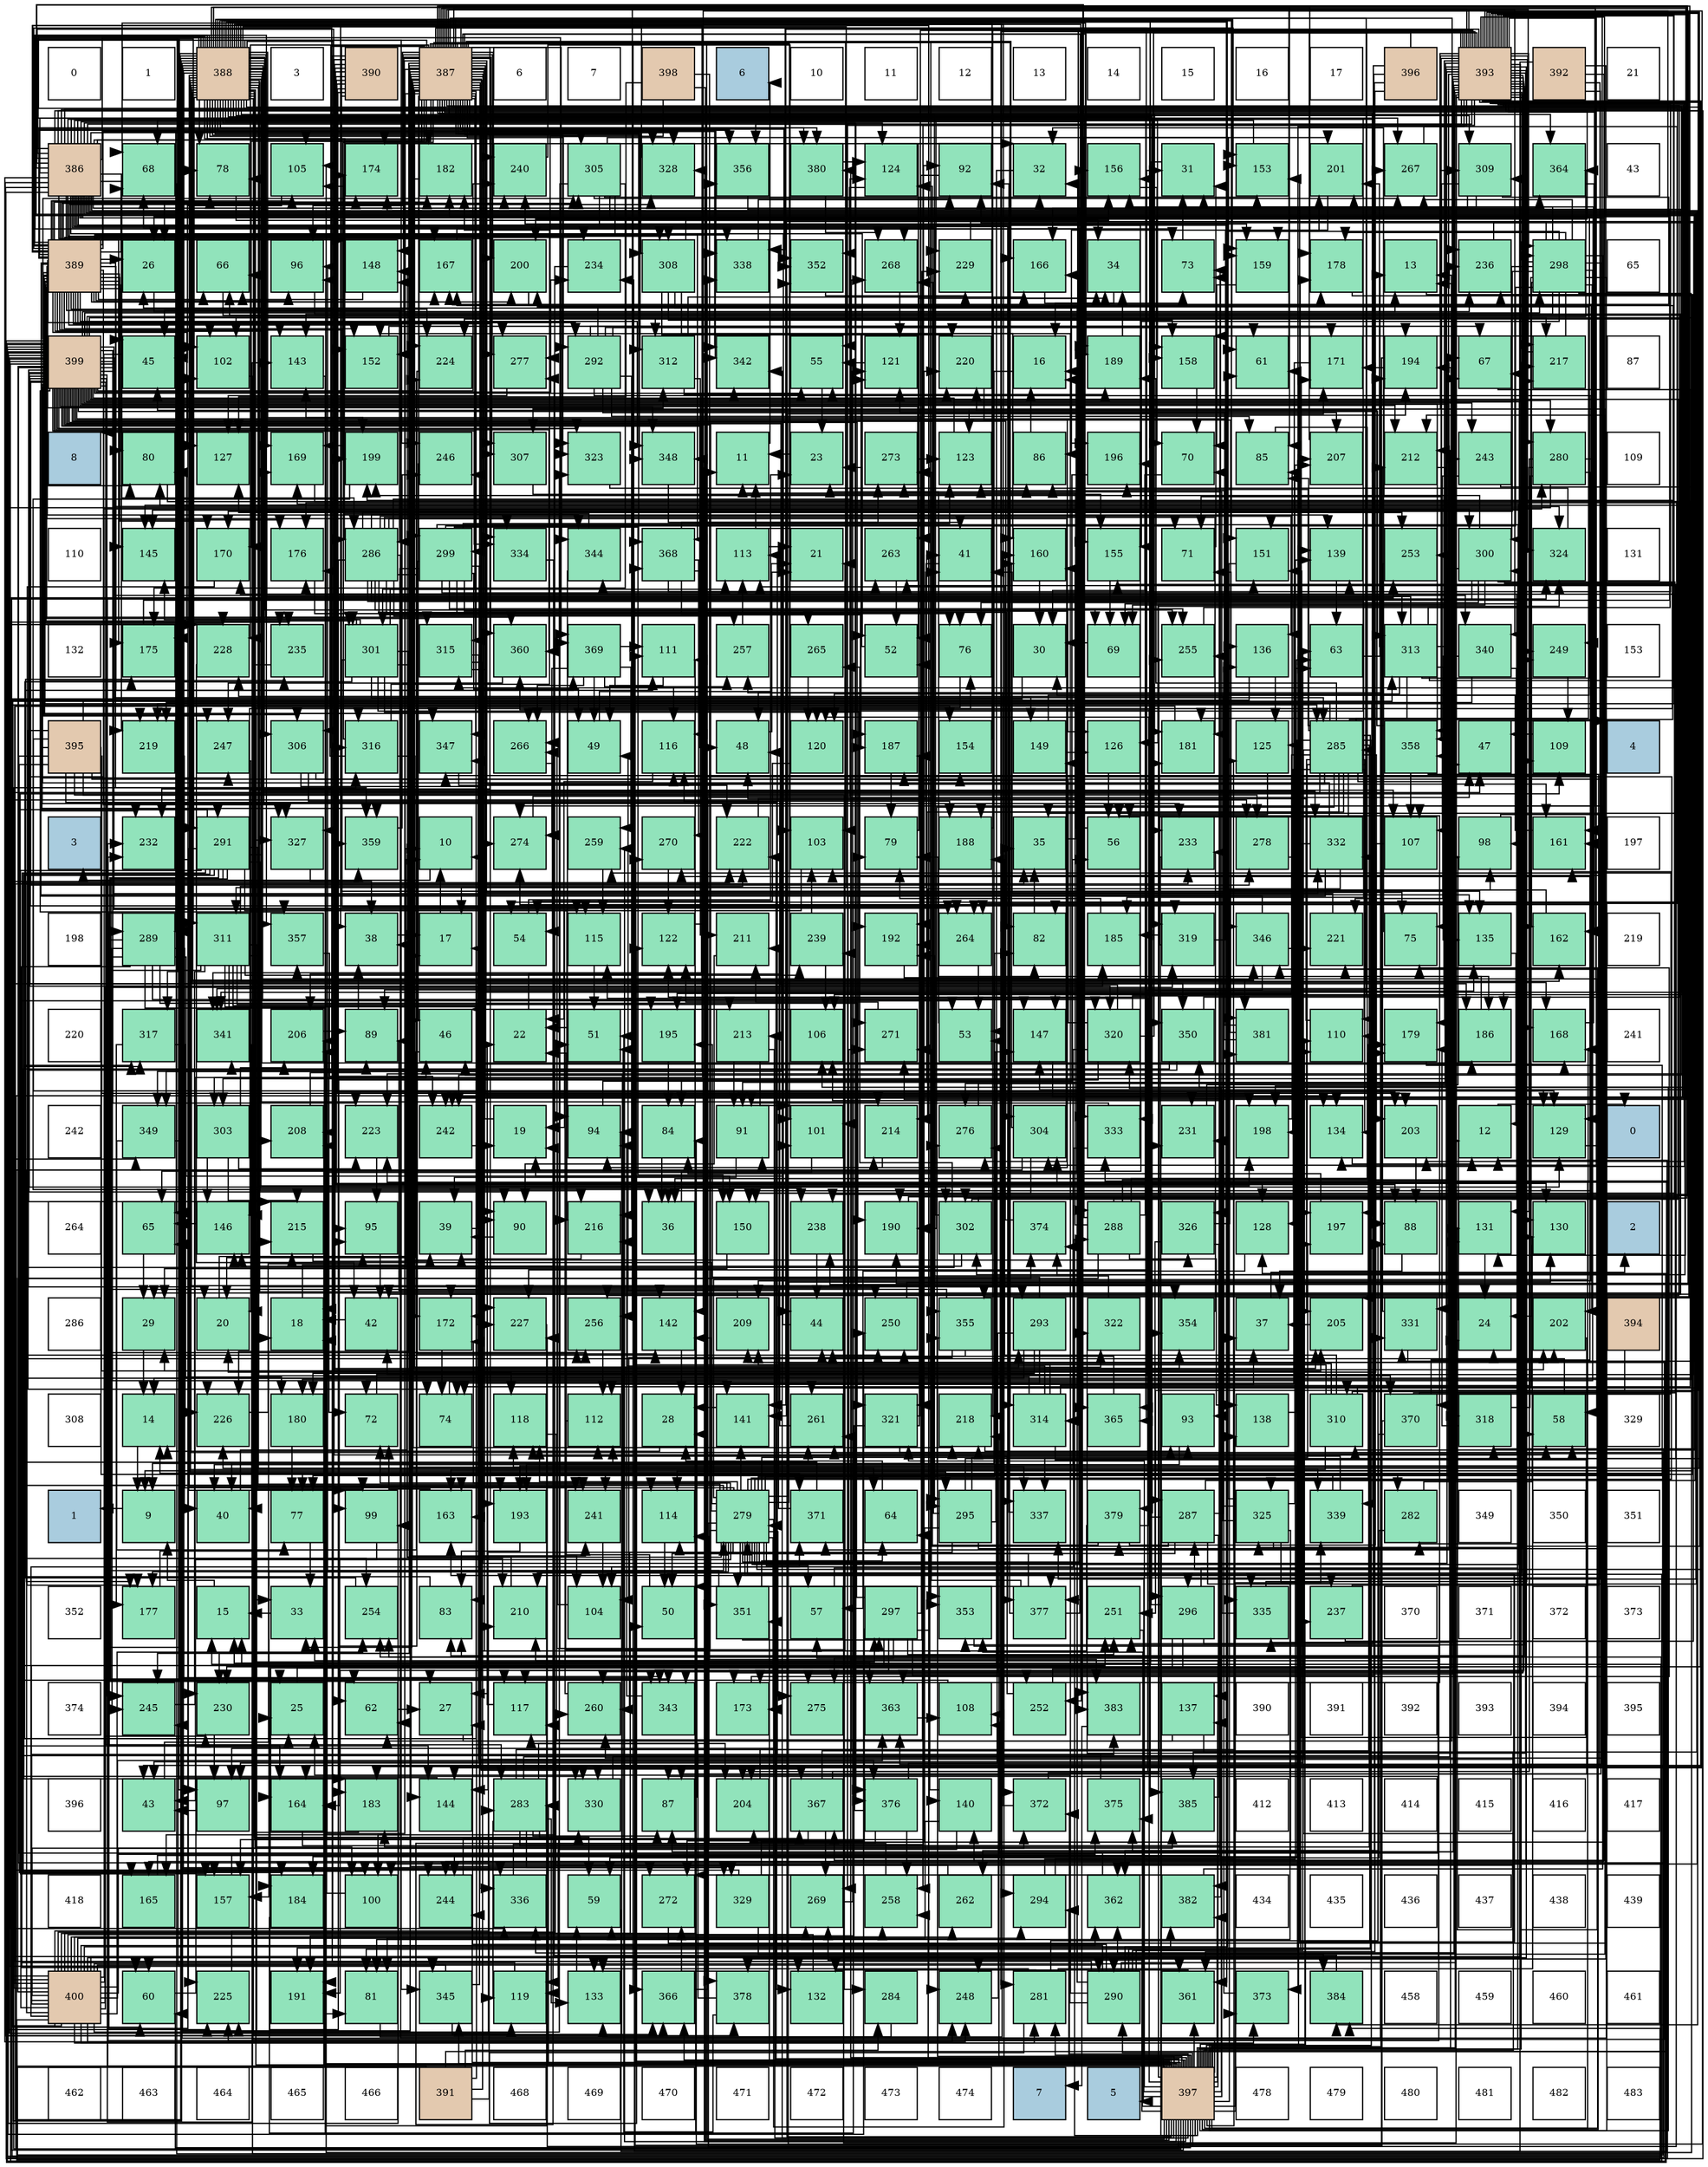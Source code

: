 digraph layout{
 rankdir=TB;
 splines=ortho;
 node [style=filled shape=square fixedsize=true width=0.6];
0[label="0", fontsize=8, fillcolor="#ffffff"];
1[label="1", fontsize=8, fillcolor="#ffffff"];
2[label="388", fontsize=8, fillcolor="#e3c9af"];
3[label="3", fontsize=8, fillcolor="#ffffff"];
4[label="390", fontsize=8, fillcolor="#e3c9af"];
5[label="387", fontsize=8, fillcolor="#e3c9af"];
6[label="6", fontsize=8, fillcolor="#ffffff"];
7[label="7", fontsize=8, fillcolor="#ffffff"];
8[label="398", fontsize=8, fillcolor="#e3c9af"];
9[label="6", fontsize=8, fillcolor="#a9ccde"];
10[label="10", fontsize=8, fillcolor="#ffffff"];
11[label="11", fontsize=8, fillcolor="#ffffff"];
12[label="12", fontsize=8, fillcolor="#ffffff"];
13[label="13", fontsize=8, fillcolor="#ffffff"];
14[label="14", fontsize=8, fillcolor="#ffffff"];
15[label="15", fontsize=8, fillcolor="#ffffff"];
16[label="16", fontsize=8, fillcolor="#ffffff"];
17[label="17", fontsize=8, fillcolor="#ffffff"];
18[label="396", fontsize=8, fillcolor="#e3c9af"];
19[label="393", fontsize=8, fillcolor="#e3c9af"];
20[label="392", fontsize=8, fillcolor="#e3c9af"];
21[label="21", fontsize=8, fillcolor="#ffffff"];
22[label="386", fontsize=8, fillcolor="#e3c9af"];
23[label="68", fontsize=8, fillcolor="#91e3bb"];
24[label="78", fontsize=8, fillcolor="#91e3bb"];
25[label="105", fontsize=8, fillcolor="#91e3bb"];
26[label="174", fontsize=8, fillcolor="#91e3bb"];
27[label="182", fontsize=8, fillcolor="#91e3bb"];
28[label="240", fontsize=8, fillcolor="#91e3bb"];
29[label="305", fontsize=8, fillcolor="#91e3bb"];
30[label="328", fontsize=8, fillcolor="#91e3bb"];
31[label="356", fontsize=8, fillcolor="#91e3bb"];
32[label="380", fontsize=8, fillcolor="#91e3bb"];
33[label="124", fontsize=8, fillcolor="#91e3bb"];
34[label="92", fontsize=8, fillcolor="#91e3bb"];
35[label="32", fontsize=8, fillcolor="#91e3bb"];
36[label="156", fontsize=8, fillcolor="#91e3bb"];
37[label="31", fontsize=8, fillcolor="#91e3bb"];
38[label="153", fontsize=8, fillcolor="#91e3bb"];
39[label="201", fontsize=8, fillcolor="#91e3bb"];
40[label="267", fontsize=8, fillcolor="#91e3bb"];
41[label="309", fontsize=8, fillcolor="#91e3bb"];
42[label="364", fontsize=8, fillcolor="#91e3bb"];
43[label="43", fontsize=8, fillcolor="#ffffff"];
44[label="389", fontsize=8, fillcolor="#e3c9af"];
45[label="26", fontsize=8, fillcolor="#91e3bb"];
46[label="66", fontsize=8, fillcolor="#91e3bb"];
47[label="96", fontsize=8, fillcolor="#91e3bb"];
48[label="148", fontsize=8, fillcolor="#91e3bb"];
49[label="167", fontsize=8, fillcolor="#91e3bb"];
50[label="200", fontsize=8, fillcolor="#91e3bb"];
51[label="234", fontsize=8, fillcolor="#91e3bb"];
52[label="308", fontsize=8, fillcolor="#91e3bb"];
53[label="338", fontsize=8, fillcolor="#91e3bb"];
54[label="352", fontsize=8, fillcolor="#91e3bb"];
55[label="268", fontsize=8, fillcolor="#91e3bb"];
56[label="229", fontsize=8, fillcolor="#91e3bb"];
57[label="166", fontsize=8, fillcolor="#91e3bb"];
58[label="34", fontsize=8, fillcolor="#91e3bb"];
59[label="73", fontsize=8, fillcolor="#91e3bb"];
60[label="159", fontsize=8, fillcolor="#91e3bb"];
61[label="178", fontsize=8, fillcolor="#91e3bb"];
62[label="13", fontsize=8, fillcolor="#91e3bb"];
63[label="236", fontsize=8, fillcolor="#91e3bb"];
64[label="298", fontsize=8, fillcolor="#91e3bb"];
65[label="65", fontsize=8, fillcolor="#ffffff"];
66[label="399", fontsize=8, fillcolor="#e3c9af"];
67[label="45", fontsize=8, fillcolor="#91e3bb"];
68[label="102", fontsize=8, fillcolor="#91e3bb"];
69[label="143", fontsize=8, fillcolor="#91e3bb"];
70[label="152", fontsize=8, fillcolor="#91e3bb"];
71[label="224", fontsize=8, fillcolor="#91e3bb"];
72[label="277", fontsize=8, fillcolor="#91e3bb"];
73[label="292", fontsize=8, fillcolor="#91e3bb"];
74[label="312", fontsize=8, fillcolor="#91e3bb"];
75[label="342", fontsize=8, fillcolor="#91e3bb"];
76[label="55", fontsize=8, fillcolor="#91e3bb"];
77[label="121", fontsize=8, fillcolor="#91e3bb"];
78[label="220", fontsize=8, fillcolor="#91e3bb"];
79[label="16", fontsize=8, fillcolor="#91e3bb"];
80[label="189", fontsize=8, fillcolor="#91e3bb"];
81[label="158", fontsize=8, fillcolor="#91e3bb"];
82[label="61", fontsize=8, fillcolor="#91e3bb"];
83[label="171", fontsize=8, fillcolor="#91e3bb"];
84[label="194", fontsize=8, fillcolor="#91e3bb"];
85[label="67", fontsize=8, fillcolor="#91e3bb"];
86[label="217", fontsize=8, fillcolor="#91e3bb"];
87[label="87", fontsize=8, fillcolor="#ffffff"];
88[label="8", fontsize=8, fillcolor="#a9ccde"];
89[label="80", fontsize=8, fillcolor="#91e3bb"];
90[label="127", fontsize=8, fillcolor="#91e3bb"];
91[label="169", fontsize=8, fillcolor="#91e3bb"];
92[label="199", fontsize=8, fillcolor="#91e3bb"];
93[label="246", fontsize=8, fillcolor="#91e3bb"];
94[label="307", fontsize=8, fillcolor="#91e3bb"];
95[label="323", fontsize=8, fillcolor="#91e3bb"];
96[label="348", fontsize=8, fillcolor="#91e3bb"];
97[label="11", fontsize=8, fillcolor="#91e3bb"];
98[label="23", fontsize=8, fillcolor="#91e3bb"];
99[label="273", fontsize=8, fillcolor="#91e3bb"];
100[label="123", fontsize=8, fillcolor="#91e3bb"];
101[label="86", fontsize=8, fillcolor="#91e3bb"];
102[label="196", fontsize=8, fillcolor="#91e3bb"];
103[label="70", fontsize=8, fillcolor="#91e3bb"];
104[label="85", fontsize=8, fillcolor="#91e3bb"];
105[label="207", fontsize=8, fillcolor="#91e3bb"];
106[label="212", fontsize=8, fillcolor="#91e3bb"];
107[label="243", fontsize=8, fillcolor="#91e3bb"];
108[label="280", fontsize=8, fillcolor="#91e3bb"];
109[label="109", fontsize=8, fillcolor="#ffffff"];
110[label="110", fontsize=8, fillcolor="#ffffff"];
111[label="145", fontsize=8, fillcolor="#91e3bb"];
112[label="170", fontsize=8, fillcolor="#91e3bb"];
113[label="176", fontsize=8, fillcolor="#91e3bb"];
114[label="286", fontsize=8, fillcolor="#91e3bb"];
115[label="299", fontsize=8, fillcolor="#91e3bb"];
116[label="334", fontsize=8, fillcolor="#91e3bb"];
117[label="344", fontsize=8, fillcolor="#91e3bb"];
118[label="368", fontsize=8, fillcolor="#91e3bb"];
119[label="113", fontsize=8, fillcolor="#91e3bb"];
120[label="21", fontsize=8, fillcolor="#91e3bb"];
121[label="263", fontsize=8, fillcolor="#91e3bb"];
122[label="41", fontsize=8, fillcolor="#91e3bb"];
123[label="160", fontsize=8, fillcolor="#91e3bb"];
124[label="155", fontsize=8, fillcolor="#91e3bb"];
125[label="71", fontsize=8, fillcolor="#91e3bb"];
126[label="151", fontsize=8, fillcolor="#91e3bb"];
127[label="139", fontsize=8, fillcolor="#91e3bb"];
128[label="253", fontsize=8, fillcolor="#91e3bb"];
129[label="300", fontsize=8, fillcolor="#91e3bb"];
130[label="324", fontsize=8, fillcolor="#91e3bb"];
131[label="131", fontsize=8, fillcolor="#ffffff"];
132[label="132", fontsize=8, fillcolor="#ffffff"];
133[label="175", fontsize=8, fillcolor="#91e3bb"];
134[label="228", fontsize=8, fillcolor="#91e3bb"];
135[label="235", fontsize=8, fillcolor="#91e3bb"];
136[label="301", fontsize=8, fillcolor="#91e3bb"];
137[label="315", fontsize=8, fillcolor="#91e3bb"];
138[label="360", fontsize=8, fillcolor="#91e3bb"];
139[label="369", fontsize=8, fillcolor="#91e3bb"];
140[label="111", fontsize=8, fillcolor="#91e3bb"];
141[label="257", fontsize=8, fillcolor="#91e3bb"];
142[label="265", fontsize=8, fillcolor="#91e3bb"];
143[label="52", fontsize=8, fillcolor="#91e3bb"];
144[label="76", fontsize=8, fillcolor="#91e3bb"];
145[label="30", fontsize=8, fillcolor="#91e3bb"];
146[label="69", fontsize=8, fillcolor="#91e3bb"];
147[label="255", fontsize=8, fillcolor="#91e3bb"];
148[label="136", fontsize=8, fillcolor="#91e3bb"];
149[label="63", fontsize=8, fillcolor="#91e3bb"];
150[label="313", fontsize=8, fillcolor="#91e3bb"];
151[label="340", fontsize=8, fillcolor="#91e3bb"];
152[label="249", fontsize=8, fillcolor="#91e3bb"];
153[label="153", fontsize=8, fillcolor="#ffffff"];
154[label="395", fontsize=8, fillcolor="#e3c9af"];
155[label="219", fontsize=8, fillcolor="#91e3bb"];
156[label="247", fontsize=8, fillcolor="#91e3bb"];
157[label="306", fontsize=8, fillcolor="#91e3bb"];
158[label="316", fontsize=8, fillcolor="#91e3bb"];
159[label="347", fontsize=8, fillcolor="#91e3bb"];
160[label="266", fontsize=8, fillcolor="#91e3bb"];
161[label="49", fontsize=8, fillcolor="#91e3bb"];
162[label="116", fontsize=8, fillcolor="#91e3bb"];
163[label="48", fontsize=8, fillcolor="#91e3bb"];
164[label="120", fontsize=8, fillcolor="#91e3bb"];
165[label="187", fontsize=8, fillcolor="#91e3bb"];
166[label="154", fontsize=8, fillcolor="#91e3bb"];
167[label="149", fontsize=8, fillcolor="#91e3bb"];
168[label="126", fontsize=8, fillcolor="#91e3bb"];
169[label="181", fontsize=8, fillcolor="#91e3bb"];
170[label="125", fontsize=8, fillcolor="#91e3bb"];
171[label="285", fontsize=8, fillcolor="#91e3bb"];
172[label="358", fontsize=8, fillcolor="#91e3bb"];
173[label="47", fontsize=8, fillcolor="#91e3bb"];
174[label="109", fontsize=8, fillcolor="#91e3bb"];
175[label="4", fontsize=8, fillcolor="#a9ccde"];
176[label="3", fontsize=8, fillcolor="#a9ccde"];
177[label="232", fontsize=8, fillcolor="#91e3bb"];
178[label="291", fontsize=8, fillcolor="#91e3bb"];
179[label="327", fontsize=8, fillcolor="#91e3bb"];
180[label="359", fontsize=8, fillcolor="#91e3bb"];
181[label="10", fontsize=8, fillcolor="#91e3bb"];
182[label="274", fontsize=8, fillcolor="#91e3bb"];
183[label="259", fontsize=8, fillcolor="#91e3bb"];
184[label="270", fontsize=8, fillcolor="#91e3bb"];
185[label="222", fontsize=8, fillcolor="#91e3bb"];
186[label="103", fontsize=8, fillcolor="#91e3bb"];
187[label="79", fontsize=8, fillcolor="#91e3bb"];
188[label="188", fontsize=8, fillcolor="#91e3bb"];
189[label="35", fontsize=8, fillcolor="#91e3bb"];
190[label="56", fontsize=8, fillcolor="#91e3bb"];
191[label="233", fontsize=8, fillcolor="#91e3bb"];
192[label="278", fontsize=8, fillcolor="#91e3bb"];
193[label="332", fontsize=8, fillcolor="#91e3bb"];
194[label="107", fontsize=8, fillcolor="#91e3bb"];
195[label="98", fontsize=8, fillcolor="#91e3bb"];
196[label="161", fontsize=8, fillcolor="#91e3bb"];
197[label="197", fontsize=8, fillcolor="#ffffff"];
198[label="198", fontsize=8, fillcolor="#ffffff"];
199[label="289", fontsize=8, fillcolor="#91e3bb"];
200[label="311", fontsize=8, fillcolor="#91e3bb"];
201[label="357", fontsize=8, fillcolor="#91e3bb"];
202[label="38", fontsize=8, fillcolor="#91e3bb"];
203[label="17", fontsize=8, fillcolor="#91e3bb"];
204[label="54", fontsize=8, fillcolor="#91e3bb"];
205[label="115", fontsize=8, fillcolor="#91e3bb"];
206[label="122", fontsize=8, fillcolor="#91e3bb"];
207[label="211", fontsize=8, fillcolor="#91e3bb"];
208[label="239", fontsize=8, fillcolor="#91e3bb"];
209[label="192", fontsize=8, fillcolor="#91e3bb"];
210[label="264", fontsize=8, fillcolor="#91e3bb"];
211[label="82", fontsize=8, fillcolor="#91e3bb"];
212[label="185", fontsize=8, fillcolor="#91e3bb"];
213[label="319", fontsize=8, fillcolor="#91e3bb"];
214[label="346", fontsize=8, fillcolor="#91e3bb"];
215[label="221", fontsize=8, fillcolor="#91e3bb"];
216[label="75", fontsize=8, fillcolor="#91e3bb"];
217[label="135", fontsize=8, fillcolor="#91e3bb"];
218[label="162", fontsize=8, fillcolor="#91e3bb"];
219[label="219", fontsize=8, fillcolor="#ffffff"];
220[label="220", fontsize=8, fillcolor="#ffffff"];
221[label="317", fontsize=8, fillcolor="#91e3bb"];
222[label="341", fontsize=8, fillcolor="#91e3bb"];
223[label="206", fontsize=8, fillcolor="#91e3bb"];
224[label="89", fontsize=8, fillcolor="#91e3bb"];
225[label="46", fontsize=8, fillcolor="#91e3bb"];
226[label="22", fontsize=8, fillcolor="#91e3bb"];
227[label="51", fontsize=8, fillcolor="#91e3bb"];
228[label="195", fontsize=8, fillcolor="#91e3bb"];
229[label="213", fontsize=8, fillcolor="#91e3bb"];
230[label="106", fontsize=8, fillcolor="#91e3bb"];
231[label="271", fontsize=8, fillcolor="#91e3bb"];
232[label="53", fontsize=8, fillcolor="#91e3bb"];
233[label="147", fontsize=8, fillcolor="#91e3bb"];
234[label="320", fontsize=8, fillcolor="#91e3bb"];
235[label="350", fontsize=8, fillcolor="#91e3bb"];
236[label="381", fontsize=8, fillcolor="#91e3bb"];
237[label="110", fontsize=8, fillcolor="#91e3bb"];
238[label="179", fontsize=8, fillcolor="#91e3bb"];
239[label="186", fontsize=8, fillcolor="#91e3bb"];
240[label="168", fontsize=8, fillcolor="#91e3bb"];
241[label="241", fontsize=8, fillcolor="#ffffff"];
242[label="242", fontsize=8, fillcolor="#ffffff"];
243[label="349", fontsize=8, fillcolor="#91e3bb"];
244[label="303", fontsize=8, fillcolor="#91e3bb"];
245[label="208", fontsize=8, fillcolor="#91e3bb"];
246[label="223", fontsize=8, fillcolor="#91e3bb"];
247[label="242", fontsize=8, fillcolor="#91e3bb"];
248[label="19", fontsize=8, fillcolor="#91e3bb"];
249[label="94", fontsize=8, fillcolor="#91e3bb"];
250[label="84", fontsize=8, fillcolor="#91e3bb"];
251[label="91", fontsize=8, fillcolor="#91e3bb"];
252[label="101", fontsize=8, fillcolor="#91e3bb"];
253[label="214", fontsize=8, fillcolor="#91e3bb"];
254[label="276", fontsize=8, fillcolor="#91e3bb"];
255[label="304", fontsize=8, fillcolor="#91e3bb"];
256[label="333", fontsize=8, fillcolor="#91e3bb"];
257[label="231", fontsize=8, fillcolor="#91e3bb"];
258[label="198", fontsize=8, fillcolor="#91e3bb"];
259[label="134", fontsize=8, fillcolor="#91e3bb"];
260[label="203", fontsize=8, fillcolor="#91e3bb"];
261[label="12", fontsize=8, fillcolor="#91e3bb"];
262[label="129", fontsize=8, fillcolor="#91e3bb"];
263[label="0", fontsize=8, fillcolor="#a9ccde"];
264[label="264", fontsize=8, fillcolor="#ffffff"];
265[label="65", fontsize=8, fillcolor="#91e3bb"];
266[label="146", fontsize=8, fillcolor="#91e3bb"];
267[label="215", fontsize=8, fillcolor="#91e3bb"];
268[label="95", fontsize=8, fillcolor="#91e3bb"];
269[label="39", fontsize=8, fillcolor="#91e3bb"];
270[label="90", fontsize=8, fillcolor="#91e3bb"];
271[label="216", fontsize=8, fillcolor="#91e3bb"];
272[label="36", fontsize=8, fillcolor="#91e3bb"];
273[label="150", fontsize=8, fillcolor="#91e3bb"];
274[label="238", fontsize=8, fillcolor="#91e3bb"];
275[label="190", fontsize=8, fillcolor="#91e3bb"];
276[label="302", fontsize=8, fillcolor="#91e3bb"];
277[label="374", fontsize=8, fillcolor="#91e3bb"];
278[label="288", fontsize=8, fillcolor="#91e3bb"];
279[label="326", fontsize=8, fillcolor="#91e3bb"];
280[label="128", fontsize=8, fillcolor="#91e3bb"];
281[label="197", fontsize=8, fillcolor="#91e3bb"];
282[label="88", fontsize=8, fillcolor="#91e3bb"];
283[label="131", fontsize=8, fillcolor="#91e3bb"];
284[label="130", fontsize=8, fillcolor="#91e3bb"];
285[label="2", fontsize=8, fillcolor="#a9ccde"];
286[label="286", fontsize=8, fillcolor="#ffffff"];
287[label="29", fontsize=8, fillcolor="#91e3bb"];
288[label="20", fontsize=8, fillcolor="#91e3bb"];
289[label="18", fontsize=8, fillcolor="#91e3bb"];
290[label="42", fontsize=8, fillcolor="#91e3bb"];
291[label="172", fontsize=8, fillcolor="#91e3bb"];
292[label="227", fontsize=8, fillcolor="#91e3bb"];
293[label="256", fontsize=8, fillcolor="#91e3bb"];
294[label="142", fontsize=8, fillcolor="#91e3bb"];
295[label="209", fontsize=8, fillcolor="#91e3bb"];
296[label="44", fontsize=8, fillcolor="#91e3bb"];
297[label="250", fontsize=8, fillcolor="#91e3bb"];
298[label="355", fontsize=8, fillcolor="#91e3bb"];
299[label="293", fontsize=8, fillcolor="#91e3bb"];
300[label="322", fontsize=8, fillcolor="#91e3bb"];
301[label="354", fontsize=8, fillcolor="#91e3bb"];
302[label="37", fontsize=8, fillcolor="#91e3bb"];
303[label="205", fontsize=8, fillcolor="#91e3bb"];
304[label="331", fontsize=8, fillcolor="#91e3bb"];
305[label="24", fontsize=8, fillcolor="#91e3bb"];
306[label="202", fontsize=8, fillcolor="#91e3bb"];
307[label="394", fontsize=8, fillcolor="#e3c9af"];
308[label="308", fontsize=8, fillcolor="#ffffff"];
309[label="14", fontsize=8, fillcolor="#91e3bb"];
310[label="226", fontsize=8, fillcolor="#91e3bb"];
311[label="180", fontsize=8, fillcolor="#91e3bb"];
312[label="72", fontsize=8, fillcolor="#91e3bb"];
313[label="74", fontsize=8, fillcolor="#91e3bb"];
314[label="118", fontsize=8, fillcolor="#91e3bb"];
315[label="112", fontsize=8, fillcolor="#91e3bb"];
316[label="28", fontsize=8, fillcolor="#91e3bb"];
317[label="141", fontsize=8, fillcolor="#91e3bb"];
318[label="261", fontsize=8, fillcolor="#91e3bb"];
319[label="321", fontsize=8, fillcolor="#91e3bb"];
320[label="218", fontsize=8, fillcolor="#91e3bb"];
321[label="314", fontsize=8, fillcolor="#91e3bb"];
322[label="365", fontsize=8, fillcolor="#91e3bb"];
323[label="93", fontsize=8, fillcolor="#91e3bb"];
324[label="138", fontsize=8, fillcolor="#91e3bb"];
325[label="310", fontsize=8, fillcolor="#91e3bb"];
326[label="370", fontsize=8, fillcolor="#91e3bb"];
327[label="318", fontsize=8, fillcolor="#91e3bb"];
328[label="58", fontsize=8, fillcolor="#91e3bb"];
329[label="329", fontsize=8, fillcolor="#ffffff"];
330[label="1", fontsize=8, fillcolor="#a9ccde"];
331[label="9", fontsize=8, fillcolor="#91e3bb"];
332[label="40", fontsize=8, fillcolor="#91e3bb"];
333[label="77", fontsize=8, fillcolor="#91e3bb"];
334[label="99", fontsize=8, fillcolor="#91e3bb"];
335[label="163", fontsize=8, fillcolor="#91e3bb"];
336[label="193", fontsize=8, fillcolor="#91e3bb"];
337[label="241", fontsize=8, fillcolor="#91e3bb"];
338[label="114", fontsize=8, fillcolor="#91e3bb"];
339[label="279", fontsize=8, fillcolor="#91e3bb"];
340[label="371", fontsize=8, fillcolor="#91e3bb"];
341[label="64", fontsize=8, fillcolor="#91e3bb"];
342[label="295", fontsize=8, fillcolor="#91e3bb"];
343[label="337", fontsize=8, fillcolor="#91e3bb"];
344[label="379", fontsize=8, fillcolor="#91e3bb"];
345[label="287", fontsize=8, fillcolor="#91e3bb"];
346[label="325", fontsize=8, fillcolor="#91e3bb"];
347[label="339", fontsize=8, fillcolor="#91e3bb"];
348[label="282", fontsize=8, fillcolor="#91e3bb"];
349[label="349", fontsize=8, fillcolor="#ffffff"];
350[label="350", fontsize=8, fillcolor="#ffffff"];
351[label="351", fontsize=8, fillcolor="#ffffff"];
352[label="352", fontsize=8, fillcolor="#ffffff"];
353[label="177", fontsize=8, fillcolor="#91e3bb"];
354[label="15", fontsize=8, fillcolor="#91e3bb"];
355[label="33", fontsize=8, fillcolor="#91e3bb"];
356[label="254", fontsize=8, fillcolor="#91e3bb"];
357[label="83", fontsize=8, fillcolor="#91e3bb"];
358[label="210", fontsize=8, fillcolor="#91e3bb"];
359[label="104", fontsize=8, fillcolor="#91e3bb"];
360[label="50", fontsize=8, fillcolor="#91e3bb"];
361[label="351", fontsize=8, fillcolor="#91e3bb"];
362[label="57", fontsize=8, fillcolor="#91e3bb"];
363[label="297", fontsize=8, fillcolor="#91e3bb"];
364[label="353", fontsize=8, fillcolor="#91e3bb"];
365[label="377", fontsize=8, fillcolor="#91e3bb"];
366[label="251", fontsize=8, fillcolor="#91e3bb"];
367[label="296", fontsize=8, fillcolor="#91e3bb"];
368[label="335", fontsize=8, fillcolor="#91e3bb"];
369[label="237", fontsize=8, fillcolor="#91e3bb"];
370[label="370", fontsize=8, fillcolor="#ffffff"];
371[label="371", fontsize=8, fillcolor="#ffffff"];
372[label="372", fontsize=8, fillcolor="#ffffff"];
373[label="373", fontsize=8, fillcolor="#ffffff"];
374[label="374", fontsize=8, fillcolor="#ffffff"];
375[label="245", fontsize=8, fillcolor="#91e3bb"];
376[label="230", fontsize=8, fillcolor="#91e3bb"];
377[label="25", fontsize=8, fillcolor="#91e3bb"];
378[label="62", fontsize=8, fillcolor="#91e3bb"];
379[label="27", fontsize=8, fillcolor="#91e3bb"];
380[label="117", fontsize=8, fillcolor="#91e3bb"];
381[label="260", fontsize=8, fillcolor="#91e3bb"];
382[label="343", fontsize=8, fillcolor="#91e3bb"];
383[label="173", fontsize=8, fillcolor="#91e3bb"];
384[label="275", fontsize=8, fillcolor="#91e3bb"];
385[label="363", fontsize=8, fillcolor="#91e3bb"];
386[label="108", fontsize=8, fillcolor="#91e3bb"];
387[label="252", fontsize=8, fillcolor="#91e3bb"];
388[label="383", fontsize=8, fillcolor="#91e3bb"];
389[label="137", fontsize=8, fillcolor="#91e3bb"];
390[label="390", fontsize=8, fillcolor="#ffffff"];
391[label="391", fontsize=8, fillcolor="#ffffff"];
392[label="392", fontsize=8, fillcolor="#ffffff"];
393[label="393", fontsize=8, fillcolor="#ffffff"];
394[label="394", fontsize=8, fillcolor="#ffffff"];
395[label="395", fontsize=8, fillcolor="#ffffff"];
396[label="396", fontsize=8, fillcolor="#ffffff"];
397[label="43", fontsize=8, fillcolor="#91e3bb"];
398[label="97", fontsize=8, fillcolor="#91e3bb"];
399[label="164", fontsize=8, fillcolor="#91e3bb"];
400[label="183", fontsize=8, fillcolor="#91e3bb"];
401[label="144", fontsize=8, fillcolor="#91e3bb"];
402[label="283", fontsize=8, fillcolor="#91e3bb"];
403[label="330", fontsize=8, fillcolor="#91e3bb"];
404[label="87", fontsize=8, fillcolor="#91e3bb"];
405[label="204", fontsize=8, fillcolor="#91e3bb"];
406[label="367", fontsize=8, fillcolor="#91e3bb"];
407[label="376", fontsize=8, fillcolor="#91e3bb"];
408[label="140", fontsize=8, fillcolor="#91e3bb"];
409[label="372", fontsize=8, fillcolor="#91e3bb"];
410[label="375", fontsize=8, fillcolor="#91e3bb"];
411[label="385", fontsize=8, fillcolor="#91e3bb"];
412[label="412", fontsize=8, fillcolor="#ffffff"];
413[label="413", fontsize=8, fillcolor="#ffffff"];
414[label="414", fontsize=8, fillcolor="#ffffff"];
415[label="415", fontsize=8, fillcolor="#ffffff"];
416[label="416", fontsize=8, fillcolor="#ffffff"];
417[label="417", fontsize=8, fillcolor="#ffffff"];
418[label="418", fontsize=8, fillcolor="#ffffff"];
419[label="165", fontsize=8, fillcolor="#91e3bb"];
420[label="157", fontsize=8, fillcolor="#91e3bb"];
421[label="184", fontsize=8, fillcolor="#91e3bb"];
422[label="100", fontsize=8, fillcolor="#91e3bb"];
423[label="244", fontsize=8, fillcolor="#91e3bb"];
424[label="336", fontsize=8, fillcolor="#91e3bb"];
425[label="59", fontsize=8, fillcolor="#91e3bb"];
426[label="272", fontsize=8, fillcolor="#91e3bb"];
427[label="329", fontsize=8, fillcolor="#91e3bb"];
428[label="269", fontsize=8, fillcolor="#91e3bb"];
429[label="258", fontsize=8, fillcolor="#91e3bb"];
430[label="262", fontsize=8, fillcolor="#91e3bb"];
431[label="294", fontsize=8, fillcolor="#91e3bb"];
432[label="362", fontsize=8, fillcolor="#91e3bb"];
433[label="382", fontsize=8, fillcolor="#91e3bb"];
434[label="434", fontsize=8, fillcolor="#ffffff"];
435[label="435", fontsize=8, fillcolor="#ffffff"];
436[label="436", fontsize=8, fillcolor="#ffffff"];
437[label="437", fontsize=8, fillcolor="#ffffff"];
438[label="438", fontsize=8, fillcolor="#ffffff"];
439[label="439", fontsize=8, fillcolor="#ffffff"];
440[label="400", fontsize=8, fillcolor="#e3c9af"];
441[label="60", fontsize=8, fillcolor="#91e3bb"];
442[label="225", fontsize=8, fillcolor="#91e3bb"];
443[label="191", fontsize=8, fillcolor="#91e3bb"];
444[label="81", fontsize=8, fillcolor="#91e3bb"];
445[label="345", fontsize=8, fillcolor="#91e3bb"];
446[label="119", fontsize=8, fillcolor="#91e3bb"];
447[label="133", fontsize=8, fillcolor="#91e3bb"];
448[label="366", fontsize=8, fillcolor="#91e3bb"];
449[label="378", fontsize=8, fillcolor="#91e3bb"];
450[label="132", fontsize=8, fillcolor="#91e3bb"];
451[label="284", fontsize=8, fillcolor="#91e3bb"];
452[label="248", fontsize=8, fillcolor="#91e3bb"];
453[label="281", fontsize=8, fillcolor="#91e3bb"];
454[label="290", fontsize=8, fillcolor="#91e3bb"];
455[label="361", fontsize=8, fillcolor="#91e3bb"];
456[label="373", fontsize=8, fillcolor="#91e3bb"];
457[label="384", fontsize=8, fillcolor="#91e3bb"];
458[label="458", fontsize=8, fillcolor="#ffffff"];
459[label="459", fontsize=8, fillcolor="#ffffff"];
460[label="460", fontsize=8, fillcolor="#ffffff"];
461[label="461", fontsize=8, fillcolor="#ffffff"];
462[label="462", fontsize=8, fillcolor="#ffffff"];
463[label="463", fontsize=8, fillcolor="#ffffff"];
464[label="464", fontsize=8, fillcolor="#ffffff"];
465[label="465", fontsize=8, fillcolor="#ffffff"];
466[label="466", fontsize=8, fillcolor="#ffffff"];
467[label="391", fontsize=8, fillcolor="#e3c9af"];
468[label="468", fontsize=8, fillcolor="#ffffff"];
469[label="469", fontsize=8, fillcolor="#ffffff"];
470[label="470", fontsize=8, fillcolor="#ffffff"];
471[label="471", fontsize=8, fillcolor="#ffffff"];
472[label="472", fontsize=8, fillcolor="#ffffff"];
473[label="473", fontsize=8, fillcolor="#ffffff"];
474[label="474", fontsize=8, fillcolor="#ffffff"];
475[label="7", fontsize=8, fillcolor="#a9ccde"];
476[label="5", fontsize=8, fillcolor="#a9ccde"];
477[label="397", fontsize=8, fillcolor="#e3c9af"];
478[label="478", fontsize=8, fillcolor="#ffffff"];
479[label="479", fontsize=8, fillcolor="#ffffff"];
480[label="480", fontsize=8, fillcolor="#ffffff"];
481[label="481", fontsize=8, fillcolor="#ffffff"];
482[label="482", fontsize=8, fillcolor="#ffffff"];
483[label="483", fontsize=8, fillcolor="#ffffff"];
edge [constraint=false, style=vis];331 -> 330;
181 -> 176;
97 -> 9;
261 -> 263;
62 -> 331;
309 -> 331;
354 -> 331;
79 -> 331;
203 -> 181;
289 -> 181;
248 -> 181;
288 -> 181;
120 -> 97;
226 -> 97;
98 -> 97;
305 -> 261;
377 -> 62;
45 -> 62;
379 -> 62;
316 -> 309;
287 -> 309;
145 -> 354;
37 -> 354;
35 -> 354;
355 -> 354;
58 -> 79;
189 -> 79;
272 -> 79;
302 -> 285;
202 -> 203;
269 -> 203;
332 -> 203;
122 -> 203;
290 -> 289;
397 -> 289;
296 -> 248;
67 -> 288;
225 -> 288;
173 -> 175;
163 -> 120;
161 -> 120;
360 -> 226;
227 -> 226;
143 -> 98;
232 -> 98;
204 -> 98;
76 -> 98;
190 -> 97;
362 -> 305;
328 -> 305;
425 -> 261;
441 -> 377;
82 -> 45;
378 -> 379;
149 -> 62;
341 -> 316;
265 -> 287;
46 -> 287;
85 -> 309;
23 -> 309;
146 -> 145;
103 -> 145;
125 -> 37;
312 -> 37;
59 -> 37;
313 -> 35;
216 -> 35;
144 -> 355;
333 -> 355;
24 -> 58;
187 -> 58;
89 -> 189;
444 -> 189;
211 -> 189;
357 -> 189;
250 -> 272;
104 -> 272;
101 -> 79;
404 -> 302;
282 -> 302;
224 -> 202;
270 -> 269;
251 -> 269;
34 -> 332;
323 -> 332;
249 -> 122;
268 -> 290;
47 -> 290;
398 -> 397;
195 -> 397;
334 -> 397;
422 -> 289;
252 -> 289;
68 -> 296;
186 -> 248;
359 -> 248;
25 -> 67;
230 -> 225;
194 -> 288;
386 -> 173;
174 -> 173;
237 -> 163;
140 -> 161;
315 -> 120;
119 -> 120;
338 -> 360;
205 -> 227;
162 -> 226;
380 -> 226;
314 -> 143;
446 -> 232;
164 -> 204;
77 -> 76;
206 -> 76;
100 -> 76;
33 -> 76;
170 -> 190;
168 -> 190;
90 -> 88;
280 -> 362;
262 -> 328;
284 -> 305;
283 -> 305;
450 -> 425;
447 -> 425;
259 -> 261;
217 -> 261;
148 -> 441;
148 -> 170;
389 -> 82;
389 -> 378;
324 -> 149;
127 -> 149;
408 -> 341;
408 -> 444;
408 -> 446;
317 -> 316;
294 -> 316;
69 -> 316;
401 -> 265;
111 -> 265;
266 -> 265;
233 -> 265;
48 -> 46;
167 -> 46;
167 -> 168;
273 -> 287;
126 -> 287;
70 -> 85;
38 -> 23;
166 -> 23;
124 -> 146;
36 -> 103;
420 -> 103;
81 -> 103;
60 -> 103;
123 -> 145;
196 -> 145;
218 -> 125;
335 -> 312;
399 -> 59;
419 -> 59;
57 -> 59;
49 -> 59;
240 -> 37;
91 -> 313;
112 -> 313;
83 -> 313;
291 -> 313;
383 -> 216;
26 -> 35;
133 -> 35;
113 -> 144;
353 -> 333;
61 -> 333;
238 -> 333;
311 -> 333;
169 -> 355;
27 -> 355;
400 -> 24;
421 -> 187;
212 -> 187;
239 -> 187;
165 -> 187;
188 -> 58;
80 -> 58;
275 -> 89;
443 -> 444;
209 -> 211;
336 -> 357;
84 -> 250;
228 -> 250;
102 -> 250;
281 -> 250;
258 -> 104;
92 -> 272;
50 -> 272;
39 -> 101;
306 -> 404;
260 -> 282;
405 -> 302;
303 -> 302;
223 -> 224;
105 -> 224;
245 -> 224;
295 -> 224;
358 -> 202;
207 -> 270;
106 -> 251;
229 -> 251;
229 -> 398;
229 -> 252;
253 -> 251;
267 -> 269;
271 -> 269;
86 -> 34;
320 -> 323;
155 -> 332;
78 -> 249;
215 -> 122;
185 -> 122;
246 -> 268;
71 -> 268;
442 -> 268;
310 -> 268;
292 -> 47;
134 -> 290;
56 -> 290;
376 -> 398;
257 -> 195;
177 -> 334;
191 -> 397;
51 -> 422;
135 -> 422;
63 -> 252;
369 -> 68;
369 -> 186;
274 -> 296;
208 -> 186;
208 -> 230;
28 -> 186;
337 -> 359;
247 -> 248;
107 -> 25;
107 -> 194;
423 -> 225;
375 -> 225;
93 -> 225;
156 -> 288;
452 -> 386;
152 -> 174;
297 -> 173;
366 -> 476;
387 -> 237;
387 -> 314;
128 -> 163;
356 -> 140;
147 -> 315;
293 -> 315;
141 -> 119;
429 -> 338;
183 -> 205;
381 -> 227;
318 -> 162;
430 -> 380;
121 -> 143;
210 -> 232;
142 -> 164;
160 -> 204;
40 -> 204;
55 -> 77;
428 -> 77;
184 -> 206;
231 -> 206;
426 -> 100;
99 -> 100;
182 -> 33;
384 -> 190;
254 -> 190;
72 -> 90;
192 -> 280;
339 -> 362;
339 -> 341;
339 -> 46;
339 -> 146;
339 -> 312;
339 -> 211;
339 -> 314;
339 -> 284;
339 -> 283;
339 -> 317;
339 -> 294;
339 -> 401;
339 -> 111;
339 -> 266;
339 -> 233;
339 -> 48;
339 -> 126;
339 -> 38;
339 -> 124;
339 -> 36;
339 -> 420;
339 -> 123;
339 -> 196;
339 -> 335;
339 -> 399;
339 -> 57;
339 -> 240;
339 -> 91;
339 -> 83;
339 -> 291;
339 -> 383;
339 -> 133;
339 -> 353;
339 -> 61;
339 -> 238;
339 -> 160;
339 -> 384;
339 -> 254;
108 -> 446;
108 -> 262;
108 -> 284;
108 -> 283;
108 -> 306;
108 -> 405;
453 -> 328;
453 -> 282;
453 -> 206;
453 -> 450;
453 -> 447;
348 -> 425;
348 -> 284;
402 -> 232;
402 -> 425;
402 -> 404;
402 -> 237;
402 -> 446;
402 -> 447;
402 -> 405;
402 -> 55;
402 -> 426;
451 -> 447;
171 -> 24;
171 -> 89;
171 -> 444;
171 -> 357;
171 -> 104;
171 -> 237;
171 -> 259;
171 -> 217;
171 -> 400;
171 -> 421;
171 -> 212;
171 -> 239;
171 -> 188;
171 -> 80;
171 -> 275;
171 -> 443;
171 -> 209;
171 -> 336;
171 -> 228;
171 -> 102;
171 -> 281;
171 -> 258;
171 -> 92;
171 -> 50;
171 -> 260;
171 -> 303;
114 -> 377;
114 -> 146;
114 -> 144;
114 -> 315;
114 -> 205;
114 -> 77;
114 -> 148;
114 -> 127;
114 -> 419;
114 -> 169;
114 -> 212;
114 -> 165;
114 -> 128;
114 -> 141;
114 -> 254;
345 -> 360;
345 -> 444;
345 -> 205;
345 -> 148;
345 -> 389;
345 -> 128;
345 -> 99;
278 -> 441;
278 -> 85;
278 -> 324;
278 -> 60;
278 -> 123;
278 -> 113;
278 -> 238;
278 -> 102;
199 -> 441;
199 -> 338;
199 -> 380;
199 -> 317;
199 -> 401;
199 -> 233;
199 -> 273;
199 -> 275;
199 -> 443;
199 -> 336;
454 -> 377;
454 -> 45;
454 -> 379;
454 -> 82;
454 -> 378;
454 -> 149;
454 -> 85;
454 -> 170;
454 -> 127;
454 -> 70;
454 -> 166;
178 -> 377;
178 -> 378;
178 -> 144;
178 -> 420;
178 -> 399;
178 -> 419;
178 -> 400;
178 -> 421;
178 -> 358;
178 -> 253;
178 -> 271;
178 -> 442;
178 -> 274;
178 -> 337;
73 -> 82;
73 -> 104;
73 -> 83;
73 -> 61;
73 -> 84;
73 -> 105;
73 -> 295;
73 -> 271;
299 -> 379;
299 -> 383;
299 -> 353;
299 -> 311;
299 -> 228;
431 -> 324;
431 -> 127;
342 -> 170;
342 -> 127;
342 -> 420;
342 -> 281;
342 -> 381;
342 -> 55;
342 -> 254;
367 -> 149;
367 -> 146;
367 -> 36;
367 -> 399;
367 -> 421;
363 -> 174;
363 -> 408;
363 -> 69;
363 -> 443;
363 -> 207;
363 -> 366;
363 -> 387;
363 -> 426;
363 -> 384;
64 -> 312;
64 -> 317;
64 -> 69;
64 -> 401;
64 -> 111;
64 -> 48;
64 -> 126;
64 -> 124;
64 -> 36;
64 -> 81;
64 -> 60;
64 -> 196;
64 -> 218;
64 -> 335;
64 -> 419;
64 -> 240;
64 -> 112;
64 -> 61;
64 -> 311;
64 -> 40;
115 -> 161;
115 -> 125;
115 -> 211;
115 -> 357;
115 -> 100;
115 -> 168;
115 -> 294;
115 -> 266;
115 -> 273;
115 -> 126;
115 -> 336;
115 -> 147;
129 -> 144;
129 -> 168;
129 -> 69;
129 -> 273;
129 -> 83;
129 -> 160;
129 -> 254;
136 -> 89;
136 -> 119;
136 -> 314;
136 -> 111;
136 -> 167;
136 -> 209;
136 -> 356;
136 -> 293;
136 -> 210;
136 -> 231;
276 -> 23;
276 -> 266;
276 -> 420;
276 -> 112;
276 -> 113;
276 -> 142;
244 -> 266;
244 -> 223;
244 -> 245;
244 -> 267;
244 -> 246;
255 -> 167;
255 -> 273;
255 -> 123;
255 -> 353;
29 -> 227;
29 -> 143;
29 -> 38;
29 -> 81;
29 -> 60;
29 -> 133;
29 -> 39;
29 -> 40;
157 -> 166;
157 -> 335;
157 -> 188;
94 -> 124;
52 -> 36;
52 -> 81;
52 -> 123;
52 -> 165;
52 -> 102;
41 -> 125;
41 -> 57;
41 -> 49;
41 -> 39;
325 -> 174;
325 -> 335;
325 -> 188;
325 -> 207;
325 -> 51;
325 -> 63;
200 -> 312;
200 -> 270;
200 -> 334;
200 -> 229;
200 -> 271;
200 -> 78;
200 -> 185;
200 -> 292;
200 -> 376;
200 -> 208;
200 -> 375;
74 -> 57;
74 -> 80;
74 -> 207;
150 -> 216;
150 -> 164;
150 -> 49;
150 -> 91;
150 -> 26;
150 -> 238;
150 -> 169;
150 -> 27;
150 -> 39;
321 -> 83;
321 -> 245;
321 -> 295;
321 -> 271;
321 -> 152;
137 -> 270;
137 -> 291;
137 -> 228;
158 -> 291;
158 -> 26;
158 -> 113;
158 -> 27;
221 -> 353;
221 -> 311;
327 -> 238;
327 -> 152;
213 -> 169;
213 -> 39;
234 -> 163;
234 -> 400;
234 -> 165;
234 -> 336;
234 -> 84;
234 -> 92;
319 -> 165;
319 -> 443;
319 -> 209;
319 -> 84;
300 -> 209;
95 -> 101;
130 -> 101;
346 -> 105;
346 -> 134;
346 -> 257;
346 -> 369;
346 -> 28;
346 -> 107;
346 -> 423;
279 -> 323;
279 -> 195;
279 -> 358;
179 -> 202;
30 -> 202;
427 -> 106;
427 -> 78;
427 -> 185;
403 -> 106;
304 -> 106;
304 -> 135;
193 -> 398;
193 -> 252;
193 -> 253;
193 -> 135;
256 -> 251;
256 -> 359;
116 -> 267;
368 -> 230;
368 -> 86;
424 -> 34;
343 -> 34;
53 -> 34;
347 -> 320;
347 -> 337;
151 -> 195;
151 -> 155;
151 -> 215;
222 -> 332;
75 -> 78;
382 -> 249;
117 -> 249;
117 -> 25;
445 -> 249;
445 -> 375;
445 -> 93;
214 -> 215;
214 -> 292;
214 -> 156;
159 -> 185;
96 -> 122;
243 -> 71;
243 -> 310;
235 -> 422;
235 -> 71;
235 -> 310;
361 -> 47;
361 -> 56;
361 -> 231;
54 -> 56;
364 -> 177;
301 -> 191;
298 -> 296;
298 -> 68;
298 -> 359;
31 -> 247;
201 -> 247;
172 -> 67;
172 -> 194;
172 -> 314;
180 -> 93;
138 -> 156;
455 -> 452;
432 -> 386;
385 -> 386;
42 -> 152;
322 -> 297;
448 -> 173;
406 -> 237;
406 -> 446;
406 -> 206;
406 -> 428;
118 -> 163;
118 -> 121;
118 -> 142;
118 -> 184;
118 -> 99;
139 -> 161;
139 -> 140;
139 -> 162;
139 -> 141;
139 -> 183;
139 -> 160;
139 -> 182;
326 -> 140;
326 -> 162;
326 -> 183;
326 -> 430;
326 -> 121;
326 -> 184;
340 -> 161;
340 -> 315;
409 -> 147;
409 -> 141;
456 -> 147;
277 -> 119;
410 -> 119;
407 -> 232;
407 -> 429;
407 -> 318;
407 -> 160;
365 -> 360;
365 -> 143;
365 -> 338;
365 -> 55;
365 -> 231;
449 -> 227;
449 -> 380;
449 -> 426;
344 -> 164;
344 -> 33;
344 -> 40;
344 -> 182;
32 -> 33;
32 -> 55;
236 -> 77;
236 -> 100;
236 -> 182;
433 -> 231;
433 -> 426;
433 -> 182;
388 -> 475;
457 -> 72;
411 -> 90;
22 -> 379;
22 -> 296;
22 -> 398;
22 -> 334;
22 -> 230;
22 -> 164;
22 -> 33;
22 -> 124;
22 -> 81;
22 -> 196;
22 -> 49;
22 -> 27;
22 -> 212;
22 -> 239;
22 -> 155;
22 -> 310;
22 -> 191;
22 -> 247;
22 -> 423;
22 -> 452;
22 -> 114;
22 -> 278;
22 -> 178;
22 -> 342;
22 -> 367;
22 -> 94;
22 -> 52;
22 -> 327;
22 -> 213;
22 -> 279;
22 -> 30;
22 -> 256;
22 -> 368;
22 -> 343;
22 -> 347;
22 -> 432;
22 -> 385;
22 -> 42;
22 -> 322;
22 -> 448;
22 -> 139;
22 -> 407;
22 -> 365;
22 -> 449;
22 -> 457;
22 -> 411;
5 -> 45;
5 -> 67;
5 -> 216;
5 -> 47;
5 -> 252;
5 -> 186;
5 -> 359;
5 -> 25;
5 -> 230;
5 -> 194;
5 -> 401;
5 -> 233;
5 -> 48;
5 -> 70;
5 -> 38;
5 -> 196;
5 -> 218;
5 -> 57;
5 -> 240;
5 -> 91;
5 -> 112;
5 -> 291;
5 -> 26;
5 -> 133;
5 -> 169;
5 -> 80;
5 -> 275;
5 -> 281;
5 -> 258;
5 -> 50;
5 -> 223;
5 -> 86;
5 -> 320;
5 -> 246;
5 -> 71;
5 -> 442;
5 -> 310;
5 -> 292;
5 -> 134;
5 -> 376;
5 -> 257;
5 -> 177;
5 -> 63;
5 -> 274;
5 -> 28;
5 -> 337;
5 -> 247;
5 -> 375;
5 -> 297;
5 -> 114;
5 -> 278;
5 -> 73;
5 -> 299;
5 -> 342;
5 -> 363;
5 -> 115;
5 -> 136;
5 -> 157;
5 -> 321;
5 -> 137;
5 -> 221;
5 -> 300;
5 -> 95;
5 -> 279;
5 -> 179;
5 -> 30;
5 -> 427;
5 -> 403;
5 -> 116;
5 -> 424;
5 -> 343;
5 -> 151;
5 -> 222;
5 -> 75;
5 -> 382;
5 -> 159;
5 -> 96;
5 -> 54;
5 -> 364;
5 -> 301;
5 -> 180;
5 -> 138;
5 -> 385;
5 -> 322;
5 -> 448;
5 -> 406;
5 -> 118;
5 -> 139;
5 -> 407;
5 -> 365;
5 -> 449;
5 -> 344;
2 -> 82;
2 -> 378;
2 -> 341;
2 -> 85;
2 -> 24;
2 -> 211;
2 -> 104;
2 -> 323;
2 -> 422;
2 -> 68;
2 -> 194;
2 -> 294;
2 -> 126;
2 -> 70;
2 -> 38;
2 -> 60;
2 -> 218;
2 -> 240;
2 -> 61;
2 -> 239;
2 -> 80;
2 -> 84;
2 -> 258;
2 -> 92;
2 -> 253;
2 -> 267;
2 -> 56;
2 -> 191;
2 -> 337;
2 -> 452;
2 -> 147;
2 -> 40;
2 -> 72;
2 -> 345;
2 -> 199;
2 -> 299;
2 -> 431;
2 -> 342;
2 -> 367;
2 -> 363;
2 -> 129;
2 -> 136;
2 -> 276;
2 -> 29;
2 -> 157;
2 -> 52;
2 -> 41;
2 -> 325;
2 -> 200;
2 -> 74;
2 -> 150;
2 -> 221;
2 -> 234;
2 -> 346;
2 -> 179;
2 -> 427;
2 -> 403;
2 -> 304;
2 -> 193;
2 -> 256;
2 -> 368;
2 -> 424;
2 -> 53;
2 -> 347;
2 -> 382;
2 -> 445;
2 -> 214;
2 -> 364;
2 -> 301;
2 -> 455;
2 -> 42;
2 -> 322;
2 -> 448;
2 -> 406;
2 -> 326;
2 -> 340;
2 -> 409;
2 -> 407;
2 -> 32;
2 -> 236;
2 -> 433;
2 -> 388;
2 -> 411;
44 -> 45;
44 -> 67;
44 -> 46;
44 -> 23;
44 -> 24;
44 -> 89;
44 -> 47;
44 -> 68;
44 -> 25;
44 -> 90;
44 -> 69;
44 -> 111;
44 -> 48;
44 -> 70;
44 -> 49;
44 -> 91;
44 -> 112;
44 -> 26;
44 -> 133;
44 -> 113;
44 -> 27;
44 -> 92;
44 -> 50;
44 -> 155;
44 -> 71;
44 -> 134;
44 -> 177;
44 -> 51;
44 -> 135;
44 -> 28;
44 -> 93;
44 -> 156;
44 -> 72;
44 -> 114;
44 -> 199;
44 -> 178;
44 -> 73;
44 -> 115;
44 -> 136;
44 -> 244;
44 -> 29;
44 -> 157;
44 -> 94;
44 -> 52;
44 -> 200;
44 -> 74;
44 -> 137;
44 -> 158;
44 -> 221;
44 -> 95;
44 -> 179;
44 -> 30;
44 -> 116;
44 -> 53;
44 -> 222;
44 -> 75;
44 -> 117;
44 -> 159;
44 -> 96;
44 -> 243;
44 -> 54;
44 -> 31;
44 -> 201;
44 -> 180;
44 -> 138;
44 -> 118;
44 -> 139;
44 -> 32;
4 -> 328;
4 -> 282;
4 -> 280;
4 -> 262;
4 -> 284;
4 -> 450;
4 -> 259;
4 -> 217;
4 -> 306;
4 -> 260;
4 -> 303;
467 -> 328;
467 -> 280;
467 -> 262;
467 -> 283;
467 -> 259;
467 -> 217;
467 -> 451;
20 -> 406;
20 -> 118;
20 -> 365;
20 -> 449;
20 -> 344;
19 -> 357;
19 -> 404;
19 -> 338;
19 -> 380;
19 -> 283;
19 -> 447;
19 -> 259;
19 -> 408;
19 -> 317;
19 -> 294;
19 -> 233;
19 -> 399;
19 -> 383;
19 -> 400;
19 -> 239;
19 -> 275;
19 -> 258;
19 -> 50;
19 -> 260;
19 -> 405;
19 -> 303;
19 -> 320;
19 -> 155;
19 -> 376;
19 -> 274;
19 -> 208;
19 -> 387;
19 -> 356;
19 -> 293;
19 -> 429;
19 -> 381;
19 -> 318;
19 -> 210;
19 -> 428;
19 -> 384;
19 -> 108;
19 -> 453;
19 -> 348;
19 -> 345;
19 -> 454;
19 -> 64;
19 -> 276;
19 -> 244;
19 -> 255;
19 -> 94;
19 -> 325;
19 -> 74;
19 -> 321;
19 -> 137;
19 -> 327;
19 -> 319;
19 -> 300;
19 -> 130;
19 -> 346;
19 -> 403;
19 -> 304;
19 -> 368;
19 -> 424;
19 -> 343;
19 -> 53;
19 -> 222;
19 -> 382;
19 -> 117;
19 -> 159;
19 -> 235;
19 -> 361;
19 -> 54;
19 -> 364;
19 -> 298;
19 -> 31;
19 -> 201;
19 -> 172;
19 -> 432;
19 -> 326;
19 -> 456;
19 -> 410;
307 -> 366;
154 -> 362;
154 -> 404;
154 -> 282;
154 -> 262;
154 -> 450;
154 -> 217;
154 -> 306;
154 -> 260;
154 -> 405;
154 -> 303;
154 -> 192;
154 -> 348;
154 -> 451;
18 -> 366;
18 -> 455;
18 -> 432;
18 -> 385;
18 -> 388;
477 -> 441;
477 -> 148;
477 -> 389;
477 -> 223;
477 -> 105;
477 -> 245;
477 -> 358;
477 -> 229;
477 -> 86;
477 -> 320;
477 -> 215;
477 -> 185;
477 -> 246;
477 -> 442;
477 -> 292;
477 -> 134;
477 -> 257;
477 -> 177;
477 -> 63;
477 -> 369;
477 -> 423;
477 -> 429;
477 -> 183;
477 -> 210;
477 -> 428;
477 -> 184;
477 -> 99;
477 -> 339;
477 -> 453;
477 -> 402;
477 -> 171;
477 -> 454;
477 -> 431;
477 -> 129;
477 -> 255;
477 -> 234;
477 -> 319;
477 -> 130;
477 -> 179;
477 -> 30;
477 -> 304;
477 -> 193;
477 -> 343;
477 -> 53;
477 -> 347;
477 -> 75;
477 -> 445;
477 -> 214;
477 -> 159;
477 -> 96;
477 -> 243;
477 -> 235;
477 -> 361;
477 -> 54;
477 -> 364;
477 -> 301;
477 -> 298;
477 -> 31;
477 -> 172;
477 -> 180;
477 -> 138;
477 -> 455;
477 -> 448;
477 -> 409;
477 -> 456;
477 -> 277;
477 -> 410;
477 -> 32;
477 -> 236;
477 -> 433;
8 -> 90;
8 -> 72;
8 -> 388;
8 -> 457;
66 -> 270;
66 -> 334;
66 -> 205;
66 -> 162;
66 -> 223;
66 -> 295;
66 -> 358;
66 -> 106;
66 -> 267;
66 -> 86;
66 -> 78;
66 -> 246;
66 -> 442;
66 -> 376;
66 -> 191;
66 -> 51;
66 -> 63;
66 -> 28;
66 -> 107;
66 -> 423;
66 -> 375;
66 -> 297;
66 -> 356;
66 -> 293;
66 -> 381;
66 -> 318;
66 -> 121;
66 -> 210;
66 -> 192;
66 -> 339;
66 -> 108;
66 -> 402;
66 -> 171;
66 -> 64;
66 -> 129;
66 -> 276;
66 -> 255;
66 -> 29;
66 -> 41;
66 -> 150;
66 -> 158;
66 -> 213;
66 -> 234;
66 -> 319;
66 -> 95;
66 -> 130;
66 -> 403;
66 -> 193;
66 -> 256;
66 -> 116;
66 -> 424;
66 -> 151;
66 -> 222;
66 -> 75;
66 -> 382;
66 -> 117;
66 -> 445;
66 -> 214;
66 -> 96;
66 -> 243;
66 -> 235;
66 -> 361;
66 -> 298;
66 -> 201;
66 -> 172;
66 -> 180;
66 -> 138;
66 -> 42;
66 -> 340;
66 -> 277;
66 -> 236;
440 -> 360;
440 -> 140;
440 -> 452;
440 -> 297;
440 -> 366;
440 -> 128;
440 -> 356;
440 -> 293;
440 -> 429;
440 -> 381;
440 -> 318;
440 -> 430;
440 -> 428;
440 -> 192;
440 -> 339;
440 -> 108;
440 -> 453;
440 -> 402;
440 -> 171;
440 -> 454;
440 -> 431;
440 -> 64;
440 -> 41;
440 -> 150;
440 -> 158;
440 -> 213;
440 -> 95;
440 -> 130;
440 -> 455;
440 -> 432;
440 -> 385;
440 -> 340;
440 -> 409;
440 -> 456;
440 -> 277;
440 -> 410;
440 -> 433;
440 -> 388;
440 -> 457;
440 -> 411;
edge [constraint=true, style=invis];
0 -> 22 -> 44 -> 66 -> 88 -> 110 -> 132 -> 154 -> 176 -> 198 -> 220 -> 242 -> 264 -> 286 -> 308 -> 330 -> 352 -> 374 -> 396 -> 418 -> 440 -> 462;
1 -> 23 -> 45 -> 67 -> 89 -> 111 -> 133 -> 155 -> 177 -> 199 -> 221 -> 243 -> 265 -> 287 -> 309 -> 331 -> 353 -> 375 -> 397 -> 419 -> 441 -> 463;
2 -> 24 -> 46 -> 68 -> 90 -> 112 -> 134 -> 156 -> 178 -> 200 -> 222 -> 244 -> 266 -> 288 -> 310 -> 332 -> 354 -> 376 -> 398 -> 420 -> 442 -> 464;
3 -> 25 -> 47 -> 69 -> 91 -> 113 -> 135 -> 157 -> 179 -> 201 -> 223 -> 245 -> 267 -> 289 -> 311 -> 333 -> 355 -> 377 -> 399 -> 421 -> 443 -> 465;
4 -> 26 -> 48 -> 70 -> 92 -> 114 -> 136 -> 158 -> 180 -> 202 -> 224 -> 246 -> 268 -> 290 -> 312 -> 334 -> 356 -> 378 -> 400 -> 422 -> 444 -> 466;
5 -> 27 -> 49 -> 71 -> 93 -> 115 -> 137 -> 159 -> 181 -> 203 -> 225 -> 247 -> 269 -> 291 -> 313 -> 335 -> 357 -> 379 -> 401 -> 423 -> 445 -> 467;
6 -> 28 -> 50 -> 72 -> 94 -> 116 -> 138 -> 160 -> 182 -> 204 -> 226 -> 248 -> 270 -> 292 -> 314 -> 336 -> 358 -> 380 -> 402 -> 424 -> 446 -> 468;
7 -> 29 -> 51 -> 73 -> 95 -> 117 -> 139 -> 161 -> 183 -> 205 -> 227 -> 249 -> 271 -> 293 -> 315 -> 337 -> 359 -> 381 -> 403 -> 425 -> 447 -> 469;
8 -> 30 -> 52 -> 74 -> 96 -> 118 -> 140 -> 162 -> 184 -> 206 -> 228 -> 250 -> 272 -> 294 -> 316 -> 338 -> 360 -> 382 -> 404 -> 426 -> 448 -> 470;
9 -> 31 -> 53 -> 75 -> 97 -> 119 -> 141 -> 163 -> 185 -> 207 -> 229 -> 251 -> 273 -> 295 -> 317 -> 339 -> 361 -> 383 -> 405 -> 427 -> 449 -> 471;
10 -> 32 -> 54 -> 76 -> 98 -> 120 -> 142 -> 164 -> 186 -> 208 -> 230 -> 252 -> 274 -> 296 -> 318 -> 340 -> 362 -> 384 -> 406 -> 428 -> 450 -> 472;
11 -> 33 -> 55 -> 77 -> 99 -> 121 -> 143 -> 165 -> 187 -> 209 -> 231 -> 253 -> 275 -> 297 -> 319 -> 341 -> 363 -> 385 -> 407 -> 429 -> 451 -> 473;
12 -> 34 -> 56 -> 78 -> 100 -> 122 -> 144 -> 166 -> 188 -> 210 -> 232 -> 254 -> 276 -> 298 -> 320 -> 342 -> 364 -> 386 -> 408 -> 430 -> 452 -> 474;
13 -> 35 -> 57 -> 79 -> 101 -> 123 -> 145 -> 167 -> 189 -> 211 -> 233 -> 255 -> 277 -> 299 -> 321 -> 343 -> 365 -> 387 -> 409 -> 431 -> 453 -> 475;
14 -> 36 -> 58 -> 80 -> 102 -> 124 -> 146 -> 168 -> 190 -> 212 -> 234 -> 256 -> 278 -> 300 -> 322 -> 344 -> 366 -> 388 -> 410 -> 432 -> 454 -> 476;
15 -> 37 -> 59 -> 81 -> 103 -> 125 -> 147 -> 169 -> 191 -> 213 -> 235 -> 257 -> 279 -> 301 -> 323 -> 345 -> 367 -> 389 -> 411 -> 433 -> 455 -> 477;
16 -> 38 -> 60 -> 82 -> 104 -> 126 -> 148 -> 170 -> 192 -> 214 -> 236 -> 258 -> 280 -> 302 -> 324 -> 346 -> 368 -> 390 -> 412 -> 434 -> 456 -> 478;
17 -> 39 -> 61 -> 83 -> 105 -> 127 -> 149 -> 171 -> 193 -> 215 -> 237 -> 259 -> 281 -> 303 -> 325 -> 347 -> 369 -> 391 -> 413 -> 435 -> 457 -> 479;
18 -> 40 -> 62 -> 84 -> 106 -> 128 -> 150 -> 172 -> 194 -> 216 -> 238 -> 260 -> 282 -> 304 -> 326 -> 348 -> 370 -> 392 -> 414 -> 436 -> 458 -> 480;
19 -> 41 -> 63 -> 85 -> 107 -> 129 -> 151 -> 173 -> 195 -> 217 -> 239 -> 261 -> 283 -> 305 -> 327 -> 349 -> 371 -> 393 -> 415 -> 437 -> 459 -> 481;
20 -> 42 -> 64 -> 86 -> 108 -> 130 -> 152 -> 174 -> 196 -> 218 -> 240 -> 262 -> 284 -> 306 -> 328 -> 350 -> 372 -> 394 -> 416 -> 438 -> 460 -> 482;
21 -> 43 -> 65 -> 87 -> 109 -> 131 -> 153 -> 175 -> 197 -> 219 -> 241 -> 263 -> 285 -> 307 -> 329 -> 351 -> 373 -> 395 -> 417 -> 439 -> 461 -> 483;
rank = same {0 -> 1 -> 2 -> 3 -> 4 -> 5 -> 6 -> 7 -> 8 -> 9 -> 10 -> 11 -> 12 -> 13 -> 14 -> 15 -> 16 -> 17 -> 18 -> 19 -> 20 -> 21};
rank = same {22 -> 23 -> 24 -> 25 -> 26 -> 27 -> 28 -> 29 -> 30 -> 31 -> 32 -> 33 -> 34 -> 35 -> 36 -> 37 -> 38 -> 39 -> 40 -> 41 -> 42 -> 43};
rank = same {44 -> 45 -> 46 -> 47 -> 48 -> 49 -> 50 -> 51 -> 52 -> 53 -> 54 -> 55 -> 56 -> 57 -> 58 -> 59 -> 60 -> 61 -> 62 -> 63 -> 64 -> 65};
rank = same {66 -> 67 -> 68 -> 69 -> 70 -> 71 -> 72 -> 73 -> 74 -> 75 -> 76 -> 77 -> 78 -> 79 -> 80 -> 81 -> 82 -> 83 -> 84 -> 85 -> 86 -> 87};
rank = same {88 -> 89 -> 90 -> 91 -> 92 -> 93 -> 94 -> 95 -> 96 -> 97 -> 98 -> 99 -> 100 -> 101 -> 102 -> 103 -> 104 -> 105 -> 106 -> 107 -> 108 -> 109};
rank = same {110 -> 111 -> 112 -> 113 -> 114 -> 115 -> 116 -> 117 -> 118 -> 119 -> 120 -> 121 -> 122 -> 123 -> 124 -> 125 -> 126 -> 127 -> 128 -> 129 -> 130 -> 131};
rank = same {132 -> 133 -> 134 -> 135 -> 136 -> 137 -> 138 -> 139 -> 140 -> 141 -> 142 -> 143 -> 144 -> 145 -> 146 -> 147 -> 148 -> 149 -> 150 -> 151 -> 152 -> 153};
rank = same {154 -> 155 -> 156 -> 157 -> 158 -> 159 -> 160 -> 161 -> 162 -> 163 -> 164 -> 165 -> 166 -> 167 -> 168 -> 169 -> 170 -> 171 -> 172 -> 173 -> 174 -> 175};
rank = same {176 -> 177 -> 178 -> 179 -> 180 -> 181 -> 182 -> 183 -> 184 -> 185 -> 186 -> 187 -> 188 -> 189 -> 190 -> 191 -> 192 -> 193 -> 194 -> 195 -> 196 -> 197};
rank = same {198 -> 199 -> 200 -> 201 -> 202 -> 203 -> 204 -> 205 -> 206 -> 207 -> 208 -> 209 -> 210 -> 211 -> 212 -> 213 -> 214 -> 215 -> 216 -> 217 -> 218 -> 219};
rank = same {220 -> 221 -> 222 -> 223 -> 224 -> 225 -> 226 -> 227 -> 228 -> 229 -> 230 -> 231 -> 232 -> 233 -> 234 -> 235 -> 236 -> 237 -> 238 -> 239 -> 240 -> 241};
rank = same {242 -> 243 -> 244 -> 245 -> 246 -> 247 -> 248 -> 249 -> 250 -> 251 -> 252 -> 253 -> 254 -> 255 -> 256 -> 257 -> 258 -> 259 -> 260 -> 261 -> 262 -> 263};
rank = same {264 -> 265 -> 266 -> 267 -> 268 -> 269 -> 270 -> 271 -> 272 -> 273 -> 274 -> 275 -> 276 -> 277 -> 278 -> 279 -> 280 -> 281 -> 282 -> 283 -> 284 -> 285};
rank = same {286 -> 287 -> 288 -> 289 -> 290 -> 291 -> 292 -> 293 -> 294 -> 295 -> 296 -> 297 -> 298 -> 299 -> 300 -> 301 -> 302 -> 303 -> 304 -> 305 -> 306 -> 307};
rank = same {308 -> 309 -> 310 -> 311 -> 312 -> 313 -> 314 -> 315 -> 316 -> 317 -> 318 -> 319 -> 320 -> 321 -> 322 -> 323 -> 324 -> 325 -> 326 -> 327 -> 328 -> 329};
rank = same {330 -> 331 -> 332 -> 333 -> 334 -> 335 -> 336 -> 337 -> 338 -> 339 -> 340 -> 341 -> 342 -> 343 -> 344 -> 345 -> 346 -> 347 -> 348 -> 349 -> 350 -> 351};
rank = same {352 -> 353 -> 354 -> 355 -> 356 -> 357 -> 358 -> 359 -> 360 -> 361 -> 362 -> 363 -> 364 -> 365 -> 366 -> 367 -> 368 -> 369 -> 370 -> 371 -> 372 -> 373};
rank = same {374 -> 375 -> 376 -> 377 -> 378 -> 379 -> 380 -> 381 -> 382 -> 383 -> 384 -> 385 -> 386 -> 387 -> 388 -> 389 -> 390 -> 391 -> 392 -> 393 -> 394 -> 395};
rank = same {396 -> 397 -> 398 -> 399 -> 400 -> 401 -> 402 -> 403 -> 404 -> 405 -> 406 -> 407 -> 408 -> 409 -> 410 -> 411 -> 412 -> 413 -> 414 -> 415 -> 416 -> 417};
rank = same {418 -> 419 -> 420 -> 421 -> 422 -> 423 -> 424 -> 425 -> 426 -> 427 -> 428 -> 429 -> 430 -> 431 -> 432 -> 433 -> 434 -> 435 -> 436 -> 437 -> 438 -> 439};
rank = same {440 -> 441 -> 442 -> 443 -> 444 -> 445 -> 446 -> 447 -> 448 -> 449 -> 450 -> 451 -> 452 -> 453 -> 454 -> 455 -> 456 -> 457 -> 458 -> 459 -> 460 -> 461};
rank = same {462 -> 463 -> 464 -> 465 -> 466 -> 467 -> 468 -> 469 -> 470 -> 471 -> 472 -> 473 -> 474 -> 475 -> 476 -> 477 -> 478 -> 479 -> 480 -> 481 -> 482 -> 483};
}